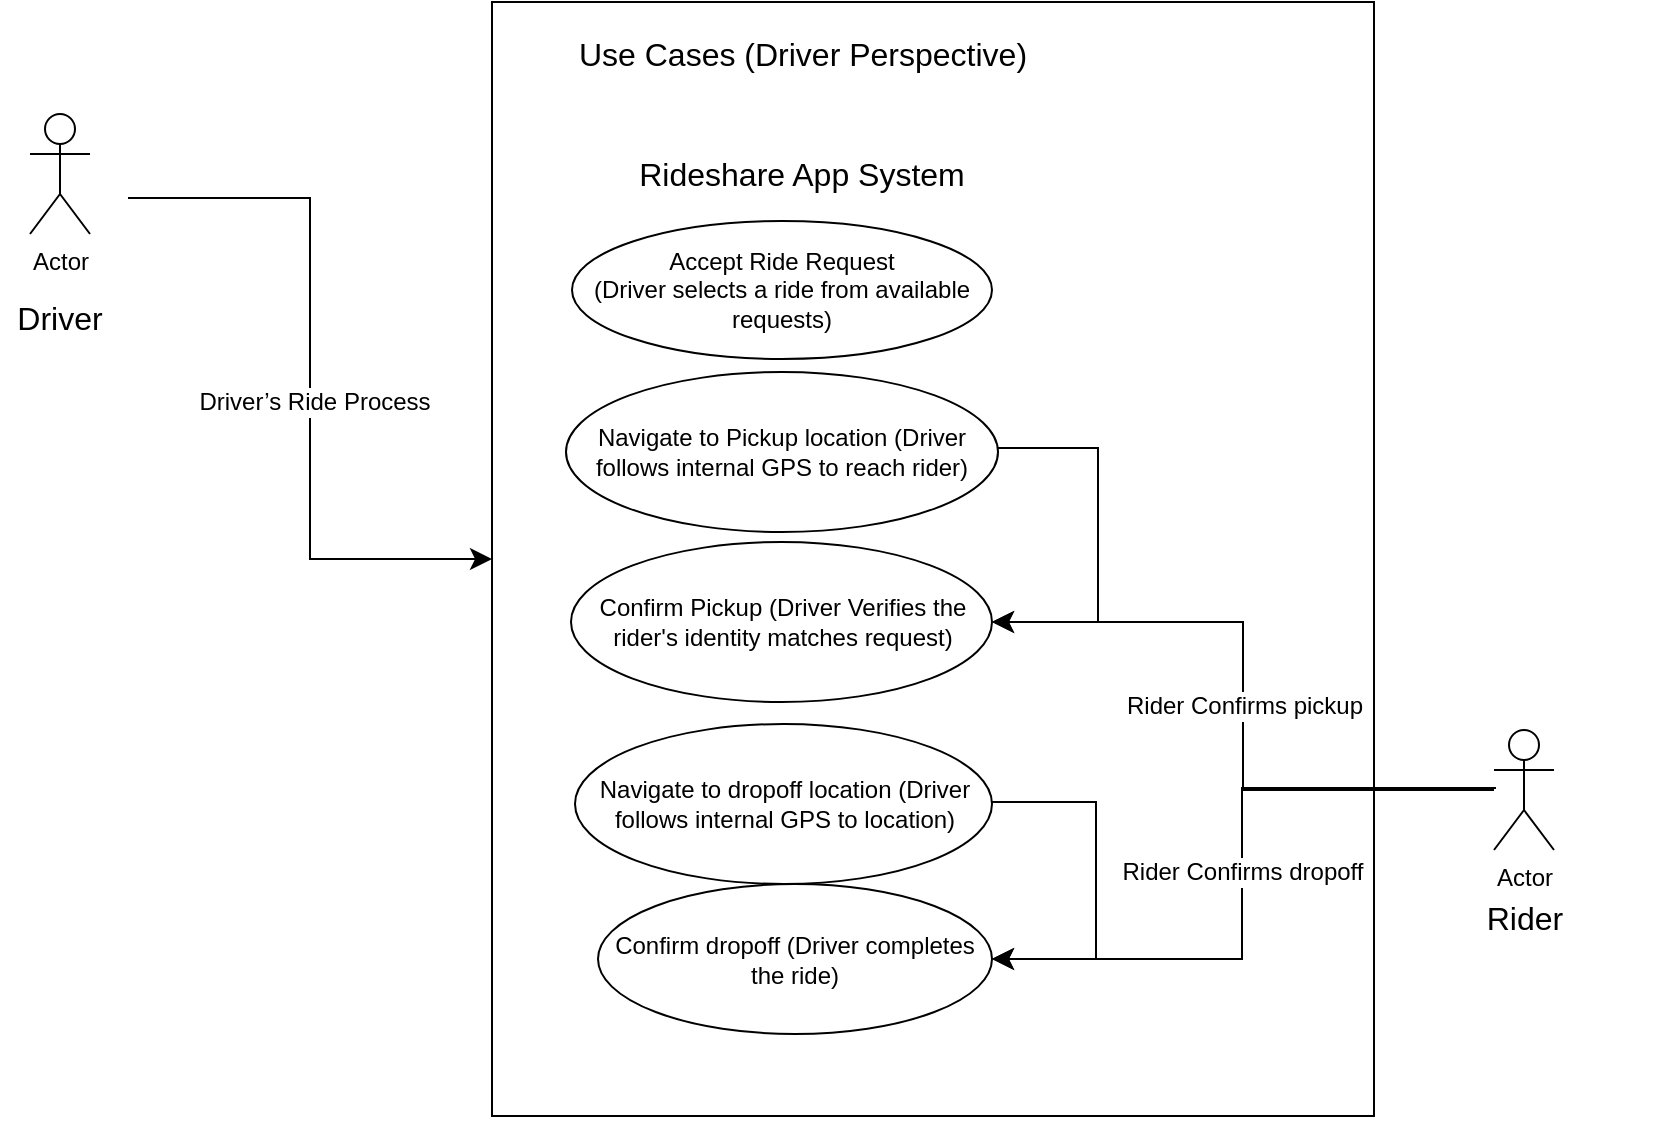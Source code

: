 <mxfile version="26.0.16">
  <diagram name="Page-1" id="ojCLRU5_vDYizBbqlncM">
    <mxGraphModel dx="2121" dy="1415" grid="0" gridSize="10" guides="1" tooltips="1" connect="1" arrows="1" fold="1" page="0" pageScale="1" pageWidth="850" pageHeight="1100" math="0" shadow="0">
      <root>
        <mxCell id="0" />
        <mxCell id="1" parent="0" />
        <mxCell id="95dVnbdJfCDKgmokxEq8-3" value="Actor" style="shape=umlActor;verticalLabelPosition=bottom;verticalAlign=top;html=1;outlineConnect=0;" vertex="1" parent="1">
          <mxGeometry x="-578" y="-175" width="30" height="60" as="geometry" />
        </mxCell>
        <mxCell id="95dVnbdJfCDKgmokxEq8-4" value="Driver" style="text;strokeColor=none;fillColor=none;html=1;align=center;verticalAlign=middle;whiteSpace=wrap;rounded=0;fontSize=16;" vertex="1" parent="1">
          <mxGeometry x="-593" y="-88" width="60" height="30" as="geometry" />
        </mxCell>
        <mxCell id="95dVnbdJfCDKgmokxEq8-6" value="" style="rounded=0;whiteSpace=wrap;html=1;" vertex="1" parent="1">
          <mxGeometry x="-347" y="-231" width="441" height="557" as="geometry" />
        </mxCell>
        <mxCell id="95dVnbdJfCDKgmokxEq8-7" value="Rideshare App System" style="text;strokeColor=none;fillColor=none;html=1;align=center;verticalAlign=middle;whiteSpace=wrap;rounded=0;fontSize=16;" vertex="1" parent="1">
          <mxGeometry x="-331.75" y="-160" width="279.5" height="30" as="geometry" />
        </mxCell>
        <mxCell id="95dVnbdJfCDKgmokxEq8-8" value="Accept Ride Request&lt;div&gt;(Driver selects a ride from available requests)&lt;/div&gt;" style="ellipse;whiteSpace=wrap;html=1;" vertex="1" parent="1">
          <mxGeometry x="-307" y="-121.5" width="210" height="69" as="geometry" />
        </mxCell>
        <mxCell id="95dVnbdJfCDKgmokxEq8-10" value="Use Cases (Driver Perspective)" style="text;strokeColor=none;fillColor=none;html=1;align=center;verticalAlign=middle;whiteSpace=wrap;rounded=0;fontSize=16;" vertex="1" parent="1">
          <mxGeometry x="-320.25" y="-220" width="256.5" height="30" as="geometry" />
        </mxCell>
        <mxCell id="95dVnbdJfCDKgmokxEq8-11" value="Navigate to Pickup location (Driver follows internal GPS to reach rider)" style="ellipse;whiteSpace=wrap;html=1;" vertex="1" parent="1">
          <mxGeometry x="-310" y="-46" width="216" height="80" as="geometry" />
        </mxCell>
        <mxCell id="95dVnbdJfCDKgmokxEq8-12" value="Confirm Pickup (Driver Verifies the rider&#39;s identity matches request)" style="ellipse;whiteSpace=wrap;html=1;" vertex="1" parent="1">
          <mxGeometry x="-307.5" y="39" width="210.5" height="80" as="geometry" />
        </mxCell>
        <mxCell id="95dVnbdJfCDKgmokxEq8-13" value="Navigate to dropoff location (Driver follows internal GPS to location)" style="ellipse;whiteSpace=wrap;html=1;" vertex="1" parent="1">
          <mxGeometry x="-305.5" y="130" width="208.5" height="80" as="geometry" />
        </mxCell>
        <mxCell id="95dVnbdJfCDKgmokxEq8-14" value="Confirm dropoff (Driver completes the ride)" style="ellipse;whiteSpace=wrap;html=1;" vertex="1" parent="1">
          <mxGeometry x="-294" y="210" width="197" height="75" as="geometry" />
        </mxCell>
        <mxCell id="95dVnbdJfCDKgmokxEq8-17" value="" style="edgeStyle=elbowEdgeStyle;elbow=horizontal;endArrow=classic;html=1;curved=0;rounded=0;endSize=8;startSize=8;fontSize=12;" edge="1" parent="1" target="95dVnbdJfCDKgmokxEq8-6">
          <mxGeometry width="50" height="50" relative="1" as="geometry">
            <mxPoint x="-529" y="-133" as="sourcePoint" />
            <mxPoint x="-384" y="-183" as="targetPoint" />
          </mxGeometry>
        </mxCell>
        <mxCell id="95dVnbdJfCDKgmokxEq8-26" value="Driver’s Ride Process" style="edgeLabel;html=1;align=center;verticalAlign=middle;resizable=0;points=[];fontSize=12;" vertex="1" connectable="0" parent="95dVnbdJfCDKgmokxEq8-17">
          <mxGeometry x="0.066" y="2" relative="1" as="geometry">
            <mxPoint as="offset" />
          </mxGeometry>
        </mxCell>
        <mxCell id="95dVnbdJfCDKgmokxEq8-18" value="Actor" style="shape=umlActor;verticalLabelPosition=bottom;verticalAlign=top;html=1;outlineConnect=0;" vertex="1" parent="1">
          <mxGeometry x="154" y="133" width="30" height="60" as="geometry" />
        </mxCell>
        <mxCell id="95dVnbdJfCDKgmokxEq8-19" value="Rider" style="text;strokeColor=none;fillColor=none;html=1;align=center;verticalAlign=middle;whiteSpace=wrap;rounded=0;fontSize=16;direction=south;" vertex="1" parent="1">
          <mxGeometry x="93.5" y="197" width="151" height="60" as="geometry" />
        </mxCell>
        <mxCell id="95dVnbdJfCDKgmokxEq8-20" value="Rider Confirms pickup" style="edgeStyle=elbowEdgeStyle;elbow=horizontal;endArrow=classic;html=1;curved=0;rounded=0;endSize=8;startSize=8;fontSize=12;" edge="1" parent="1" source="95dVnbdJfCDKgmokxEq8-18" target="95dVnbdJfCDKgmokxEq8-12">
          <mxGeometry width="50" height="50" relative="1" as="geometry">
            <mxPoint x="51" y="296" as="sourcePoint" />
            <mxPoint x="-384" y="183" as="targetPoint" />
          </mxGeometry>
        </mxCell>
        <mxCell id="95dVnbdJfCDKgmokxEq8-25" value="Rider Confirms dropoff" style="edgeStyle=elbowEdgeStyle;elbow=horizontal;endArrow=classic;html=1;curved=0;rounded=0;endSize=8;startSize=8;fontSize=12;entryX=1;entryY=0.5;entryDx=0;entryDy=0;exitX=0.033;exitY=0.483;exitDx=0;exitDy=0;exitPerimeter=0;" edge="1" parent="1" source="95dVnbdJfCDKgmokxEq8-18" target="95dVnbdJfCDKgmokxEq8-14">
          <mxGeometry width="50" height="50" relative="1" as="geometry">
            <mxPoint x="-97" y="310" as="sourcePoint" />
            <mxPoint x="-47" y="260" as="targetPoint" />
            <Array as="points">
              <mxPoint x="28" y="201" />
            </Array>
          </mxGeometry>
        </mxCell>
        <mxCell id="95dVnbdJfCDKgmokxEq8-28" value="" style="edgeStyle=segmentEdgeStyle;endArrow=classic;html=1;curved=0;rounded=0;endSize=8;startSize=8;fontSize=12;entryX=1;entryY=0.5;entryDx=0;entryDy=0;" edge="1" parent="1" target="95dVnbdJfCDKgmokxEq8-12">
          <mxGeometry width="50" height="50" relative="1" as="geometry">
            <mxPoint x="-94" y="-8" as="sourcePoint" />
            <mxPoint x="-44" y="-58" as="targetPoint" />
            <Array as="points">
              <mxPoint x="-44" y="-8" />
              <mxPoint x="-44" y="79" />
            </Array>
          </mxGeometry>
        </mxCell>
        <mxCell id="95dVnbdJfCDKgmokxEq8-29" value="" style="edgeStyle=segmentEdgeStyle;endArrow=classic;html=1;curved=0;rounded=0;endSize=8;startSize=8;fontSize=12;entryX=1;entryY=0.5;entryDx=0;entryDy=0;" edge="1" parent="1" target="95dVnbdJfCDKgmokxEq8-14">
          <mxGeometry width="50" height="50" relative="1" as="geometry">
            <mxPoint x="-97" y="169" as="sourcePoint" />
            <mxPoint x="-85" y="248" as="targetPoint" />
            <Array as="points">
              <mxPoint x="-45" y="169" />
              <mxPoint x="-45" y="247" />
            </Array>
          </mxGeometry>
        </mxCell>
        <mxCell id="95dVnbdJfCDKgmokxEq8-30" style="edgeStyle=none;curved=1;rounded=0;orthogonalLoop=1;jettySize=auto;html=1;exitX=0.5;exitY=1;exitDx=0;exitDy=0;fontSize=12;startSize=8;endSize=8;" edge="1" parent="1" source="95dVnbdJfCDKgmokxEq8-6" target="95dVnbdJfCDKgmokxEq8-6">
          <mxGeometry relative="1" as="geometry" />
        </mxCell>
      </root>
    </mxGraphModel>
  </diagram>
</mxfile>
